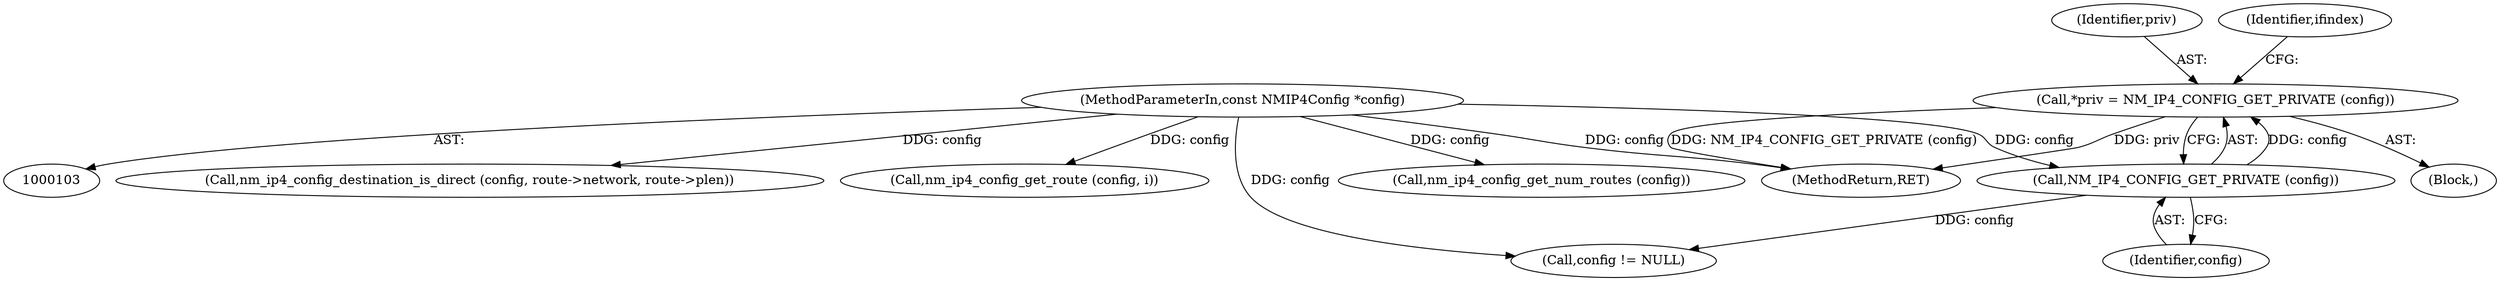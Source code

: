 digraph "0_NetworkManager_d5fc88e573fa58b93034b04d35a2454f5d28cad9_0@pointer" {
"1000109" [label="(Call,*priv = NM_IP4_CONFIG_GET_PRIVATE (config))"];
"1000111" [label="(Call,NM_IP4_CONFIG_GET_PRIVATE (config))"];
"1000104" [label="(MethodParameterIn,const NMIP4Config *config)"];
"1000109" [label="(Call,*priv = NM_IP4_CONFIG_GET_PRIVATE (config))"];
"1000199" [label="(MethodReturn,RET)"];
"1000111" [label="(Call,NM_IP4_CONFIG_GET_PRIVATE (config))"];
"1000104" [label="(MethodParameterIn,const NMIP4Config *config)"];
"1000112" [label="(Identifier,config)"];
"1000110" [label="(Identifier,priv)"];
"1000174" [label="(Call,nm_ip4_config_destination_is_direct (config, route->network, route->plen))"];
"1000164" [label="(Call,nm_ip4_config_get_route (config, i))"];
"1000125" [label="(Call,config != NULL)"];
"1000116" [label="(Identifier,ifindex)"];
"1000139" [label="(Call,nm_ip4_config_get_num_routes (config))"];
"1000107" [label="(Block,)"];
"1000109" -> "1000107"  [label="AST: "];
"1000109" -> "1000111"  [label="CFG: "];
"1000110" -> "1000109"  [label="AST: "];
"1000111" -> "1000109"  [label="AST: "];
"1000116" -> "1000109"  [label="CFG: "];
"1000109" -> "1000199"  [label="DDG: priv"];
"1000109" -> "1000199"  [label="DDG: NM_IP4_CONFIG_GET_PRIVATE (config)"];
"1000111" -> "1000109"  [label="DDG: config"];
"1000111" -> "1000112"  [label="CFG: "];
"1000112" -> "1000111"  [label="AST: "];
"1000104" -> "1000111"  [label="DDG: config"];
"1000111" -> "1000125"  [label="DDG: config"];
"1000104" -> "1000103"  [label="AST: "];
"1000104" -> "1000199"  [label="DDG: config"];
"1000104" -> "1000125"  [label="DDG: config"];
"1000104" -> "1000139"  [label="DDG: config"];
"1000104" -> "1000164"  [label="DDG: config"];
"1000104" -> "1000174"  [label="DDG: config"];
}
